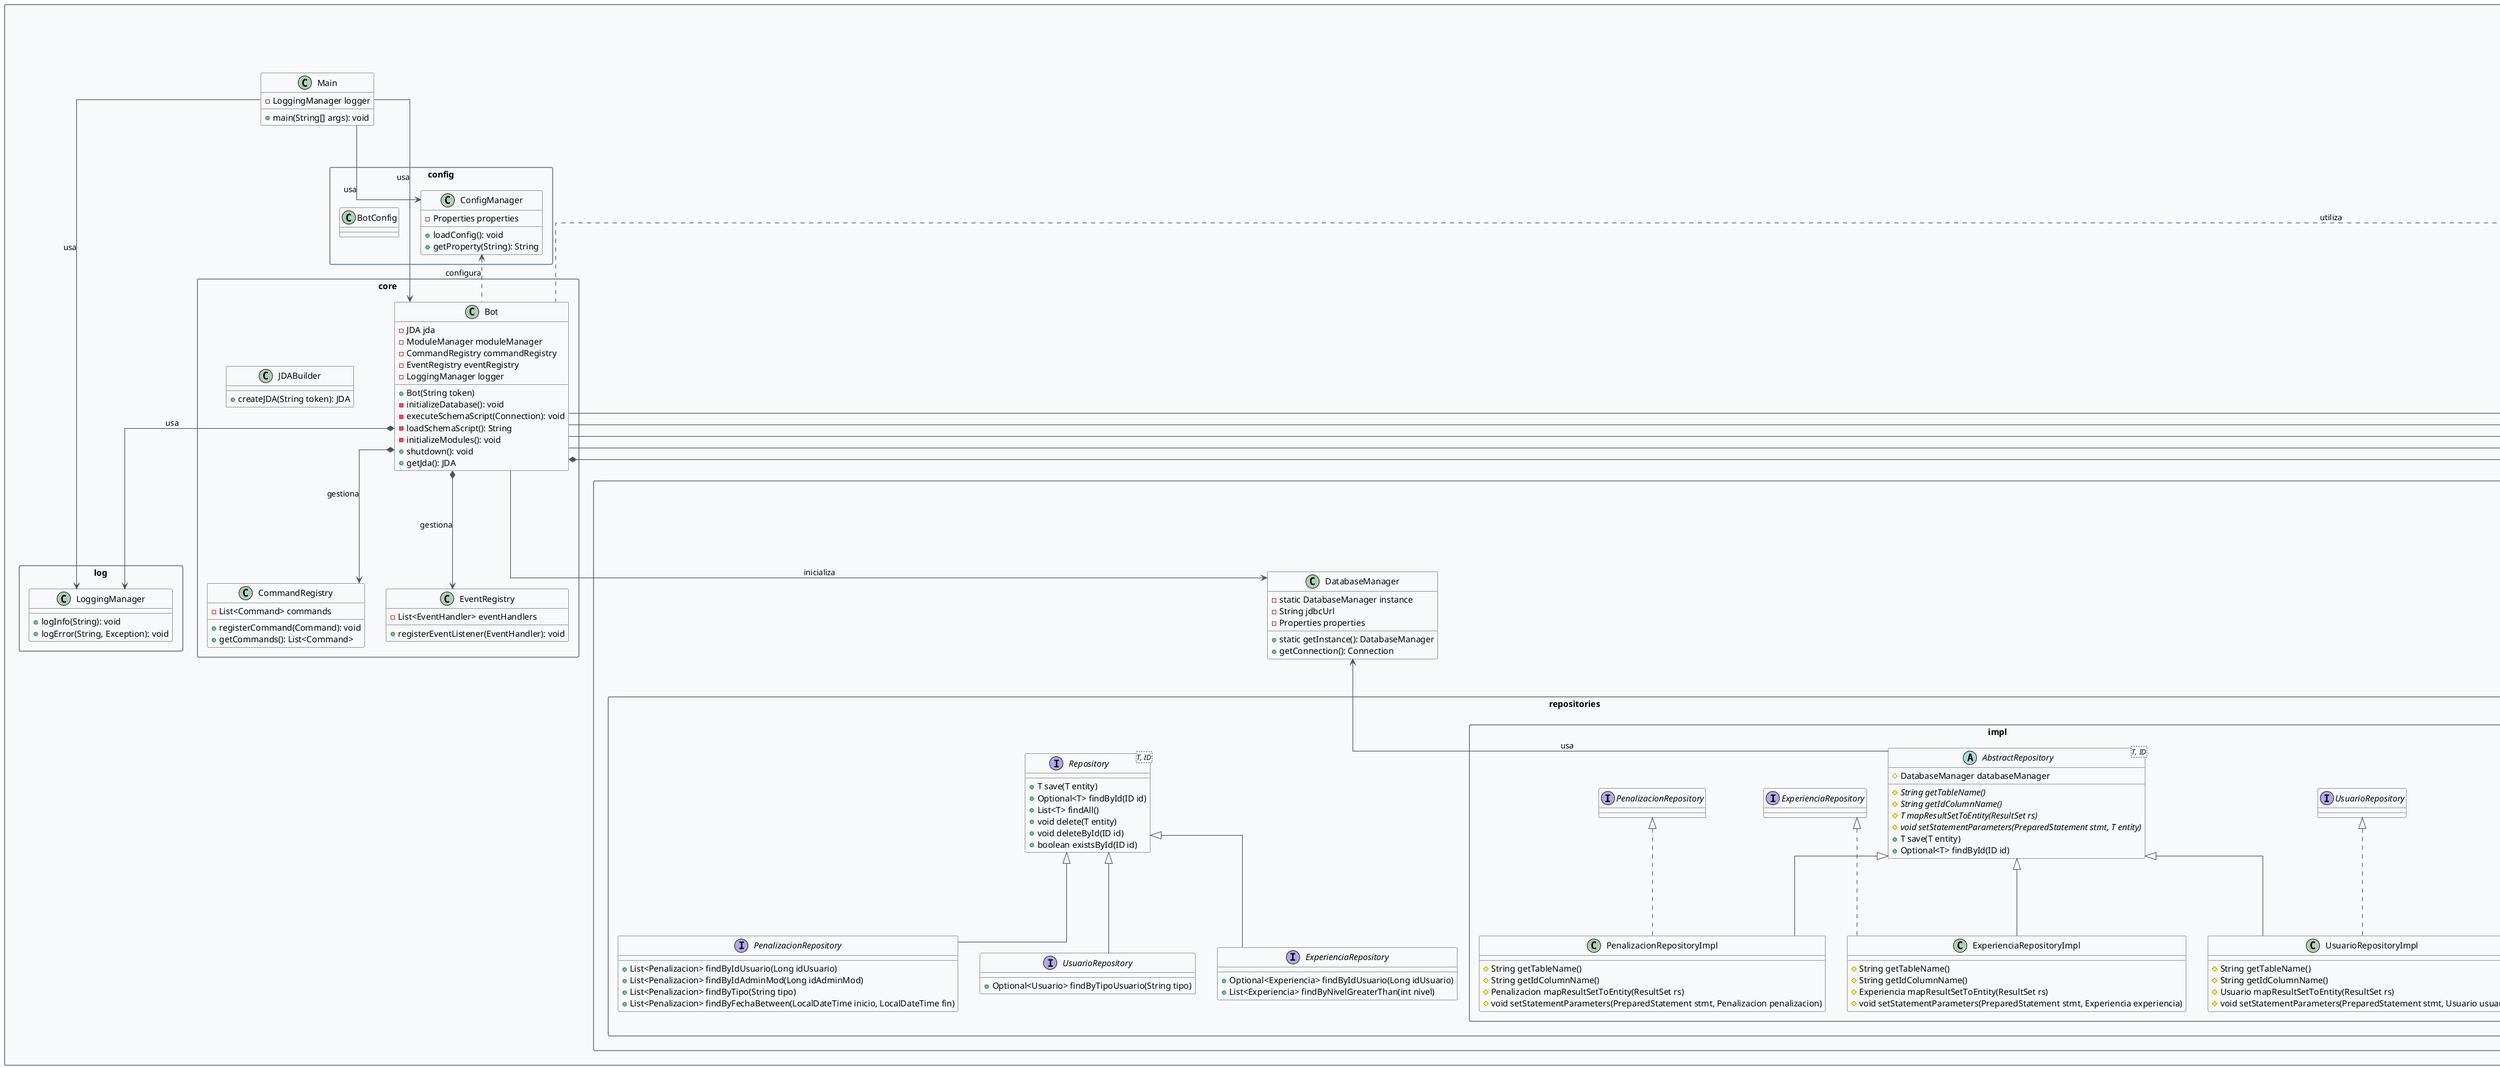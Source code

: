 @startuml "DiscordBot - Diagrama de Clases"

' Estilo general
skinparam componentStyle uml2
skinparam packageStyle rectangle
skinparam classBackgroundColor #F8F9FA
skinparam classBorderColor #343A40
skinparam packageBackgroundColor #F8F9FA
skinparam packageBorderColor #6C757D
skinparam arrowColor #495057
' líneas ortogonales
skinparam linetype ortho

' Paquete principal
package bot {
    class Main {
        -LoggingManager logger
        +main(String[] args): void
    }
}

' Paquete API - Interfaces base
package bot.api {
    interface Command {
        +execute(SlashCommandInteractionEvent): void
        +getSlash(): SlashCommandData
        +getName(): String
    }
    
    interface EventHandler {
        +handleEvent(GenericEvent): void
    }
    
    interface Module {
        ' Interfaz para futuros métodos de módulos
    }
}

' Paquete de configuración
package bot.config {
    class ConfigManager {
        -Properties properties
        +loadConfig(): void
        +getProperty(String): String
    }
    
    class BotConfig {
        ' Futura implementación
    }
}

' Paquete core - Componentes principales
package bot.core {
    class Bot {
        -JDA jda
        -ModuleManager moduleManager
        -CommandRegistry commandRegistry
        -EventRegistry eventRegistry
        -LoggingManager logger
        +Bot(String token)
        -initializeDatabase(): void
        -executeSchemaScript(Connection): void
        -loadSchemaScript(): String
        -initializeModules(): void
        +shutdown(): void
        +getJda(): JDA
    }
    
    class CommandRegistry {
        -List<Command> commands
        +registerCommand(Command): void
        +getCommands(): List<Command>
    }
    
    class EventRegistry {
        -List<EventHandler> eventHandlers
        +registerEventListener(EventHandler): void
    }
    
    class JDABuilder {
        +createJDA(String token): JDA
    }
}

' Paquete de gestión de comandos
package bot.commands {
    class ModuleManager {
        -Map<String, Module> modules
        +registerModule(String, Module): void
        +getModules(): Map<String, Module>
    }
}

' Paquetes de comandos específicos
package bot.commands.admin {
    class CreateRole implements Command
    class DeleteRole implements Command
}

package bot.commands.moderation {
    class Ban implements Command
    class Kick implements Command
    class Mute implements Command
    class PurgeCommand implements Command
    class Unban implements Command
}

package bot.commands.user {
    class Avatar implements Command {
        +execute(SlashCommandInteractionEvent): void
        +getSlash(): SlashCommandData
        +getName(): String
        -buildAvatarEmbed(String, String): MessageEmbed
        -buildBannerEmbed(String, String): MessageEmbed
    }

    class AIChat implements Command {
        -static final Logger LOGGER
        -static final String API_URL
        -static final String MODEL_NAME
        -static String apiKey
        -static final Map<String, List<Map<String, Object>>> chatSessions
        -static final HttpClient httpClient
        -static final Gson gson
        +AIChat()
        +execute(SlashCommandInteractionEvent): void
        +getSlash(): SlashCommandData
        +getName(): String
        +static sendMessageToThread(String, String): String
        -static enviarRespuestaFragmentada(ThreadChannel, String): void
        +static getChatSessions(): Map<String, List<Map<String, Object>>>
    }
}

' Paquete de base de datos
package bot.db {
    class DatabaseManager {
        -static DatabaseManager instance
        -String jdbcUrl
        -Properties properties
        +static getInstance(): DatabaseManager
        +getConnection(): Connection
    }
    
    ' Paquete de modelos
    package bot.db.models {
        class Usuario {
            -Long idUsuario
            -String tipoUsuario
            -Experiencia experiencia
            -List<Penalizacion> penalizaciones
            +getExperiencia(): Experiencia
            +addPenalizacion(Penalizacion): void
        }
        
        class Experiencia {
            -Long idExperiencia
            -Long idUsuario
            -int nivel
            -int puntosXp
            -Usuario usuario
            +aumentarExperiencia(int): boolean
            +subirNivel(): void
        }
        
        class Penalizacion {
            -Long idPenalizacion
            -Long idUsuario
            -Long idAdminMod
            -String tipo
            -LocalDateTime fecha
            -String razon
            -Duration duracion
            -Usuario usuario
            -Usuario adminMod
            +isActiva(): boolean
            +revocar(): void
        }
    }
    
    ' Paquete de repositorios
    package bot.db.repositories {
        interface Repository<T, ID> {
            +T save(T entity)
            +Optional<T> findById(ID id)
            +List<T> findAll()
            +void delete(T entity)
            +void deleteById(ID id)
            +boolean existsById(ID id)
        }
        
        interface UsuarioRepository extends Repository {
            +Optional<Usuario> findByTipoUsuario(String tipo)
        }
        
        interface ExperienciaRepository extends Repository {
            +Optional<Experiencia> findByIdUsuario(Long idUsuario)
            +List<Experiencia> findByNivelGreaterThan(int nivel)
        }
        
        interface PenalizacionRepository extends Repository {
            +List<Penalizacion> findByIdUsuario(Long idUsuario)
            +List<Penalizacion> findByIdAdminMod(Long idAdminMod)
            +List<Penalizacion> findByTipo(String tipo)
            +List<Penalizacion> findByFechaBetween(LocalDateTime inicio, LocalDateTime fin)
        }
        
        ' Implementaciones de repositorios
        package bot.db.repositories.impl {
            abstract class AbstractRepository<T, ID> {
                #DatabaseManager databaseManager
                #{abstract} String getTableName()
                #{abstract} String getIdColumnName()
                #{abstract} T mapResultSetToEntity(ResultSet rs)
                #{abstract} void setStatementParameters(PreparedStatement stmt, T entity)
                +T save(T entity)
                +Optional<T> findById(ID id)
            }
            
            class UsuarioRepositoryImpl extends AbstractRepository implements UsuarioRepository {
                #String getTableName()
                #String getIdColumnName()
                #Usuario mapResultSetToEntity(ResultSet rs)
                #void setStatementParameters(PreparedStatement stmt, Usuario usuario)
            }
            
            class ExperienciaRepositoryImpl extends AbstractRepository implements ExperienciaRepository {
                #String getTableName()
                #String getIdColumnName()
                #Experiencia mapResultSetToEntity(ResultSet rs)
                #void setStatementParameters(PreparedStatement stmt, Experiencia experiencia)
            }
            
            class PenalizacionRepositoryImpl extends AbstractRepository implements PenalizacionRepository {
                #String getTableName()
                #String getIdColumnName()
                #Penalizacion mapResultSetToEntity(ResultSet rs)
                #void setStatementParameters(PreparedStatement stmt, Penalizacion penalizacion)
            }
        }
    }
    
    ' Paquete de servicios
    package bot.db.services {
        interface Service<T, ID> {
            +T save(T entity)
            +Optional<T> findById(ID id)
            +List<T> findAll()
            +void delete(T entity)
            +void deleteById(ID id)
            +boolean existsById(ID id)
        }
        
        interface UsuarioService extends Service {
            +findByIdUsuario(String): Usuario
            +findByTipoUsuario(TipoUsuario): List<Usuario>
            +actualizarExperiencia(String, int): boolean
            +agregarPenalizacion(String, Penalizacion): boolean
        }
        
        interface ExperienciaService extends Service {
            +findByIdUsuario(String): Experiencia
            +findByNivel(int): List<Experiencia>
            +aumentarExperiencia(String, int): boolean
            +subirNivel(String): boolean
        }
        
        interface PenalizacionService extends Service {
            +findByIdUsuario(Long): List<Penalizacion>
            +findByIdAdminMod(Long): List<Penalizacion>
            +findByTipo(String): List<Penalizacion>
            +findByFechaBetween(LocalDateTime, LocalDateTime): List<Penalizacion>
            +tienePenalizacionActiva(Long, String): boolean
            +revocarPenalizacion(Long, Long): void
        }
        
        ' Implementaciones de servicios
        package bot.db.services.impl {
            abstract class AbstractService<T, ID> {
                #Repository<T, ID> repository
                +T save(T entity)
                +Optional<T> findById(ID id)
                +List<T> findAll()
                +void delete(T entity)
                +void deleteById(ID id)
                +boolean existsById(ID id)
            }
            
            class UsuarioServiceImpl extends AbstractService implements UsuarioService {
                -UsuarioRepository usuarioRepository
                +findByIdUsuario(String): Usuario
                +findByTipoUsuario(TipoUsuario): List<Usuario>
                +actualizarExperiencia(String, int): boolean
                +agregarPenalizacion(String, Penalizacion): boolean
            }
            
            class ExperienciaServiceImpl extends AbstractService implements ExperienciaService {
                -ExperienciaRepository experienciaRepository
                +findByIdUsuario(String): Experiencia
                +findByNivel(int): List<Experiencia>
                +aumentarExperiencia(String, int): boolean
                +subirNivel(String): boolean
            }
            
            class PenalizacionServiceImpl extends AbstractService implements PenalizacionService {
                -PenalizacionRepository penalizacionRepository
                +findByIdUsuario(Long): List<Penalizacion>
                +findByIdAdminMod(Long): List<Penalizacion>
                +findByTipo(String): List<Penalizacion>
                +findByFechaBetween(LocalDateTime, LocalDateTime): List<Penalizacion>
                +tienePenalizacionActiva(Long, String): boolean
                +revocarPenalizacion(Long, Long): void
            }
        }
    }
    
    ' Paquete de controladores
    package bot.db.controllers {
        abstract class Controller<T, ID> {
            #Service<T, ID> service
            +T save(T entity)
            +Optional<T> findById(ID id)
            +List<T> findAll()
            +void delete(T entity)
            +void deleteById(ID id)
            +boolean existsById(ID id)
        }
        
        class UsuarioController extends Controller {
            -UsuarioService usuarioService
        }
        
        class ExperienciaController extends Controller {
            -ExperienciaService experienciaService
        }
        
        class PenalizacionController extends Controller {
            -PenalizacionService penalizacionService
            +buscarPorIdUsuario(Long): List<Penalizacion>
            +buscarPorIdAdminMod(Long): List<Penalizacion>
            +buscarPorTipo(String): List<Penalizacion>
            +buscarPorRangoFechas(LocalDateTime, LocalDateTime): List<Penalizacion>
            +verificarPenalizacionActiva(Long, String): boolean
            +revocarPenalizacion(Long, Long): void
        }
    }
}

' Paquete de eventos
package bot.events {
    class EventListener {
        #boolean isCommandEnabled
        +setCommandEnabled(boolean)
        +isCommandEnabled(): boolean
        +onMessageReceived(MessageReceivedEvent)
        +onMessageReactionAdd(MessageReactionAddEvent)
    }
}

package bot.listeners {
    class AIChatThreadListener extends ListenerAdapter {
        -static final Logger LOGGER
        +onMessageReceived(MessageReceivedEvent): void
        -enviarRespuestaFragmentada(ThreadChannel, String): void
    }
}

' Paquete de logging
package bot.log {
    class LoggingManager {
        +logInfo(String): void
        +logError(String, Exception): void
    }
}

' Paquete de módulos
package bot.modules {
    abstract class CommandManager extends EventListener {
        #List<Command> commands
        +getSlash(): List<SlashCommandData>
        +getCommands(): List<Command>
        +addCommand(Command): void
        +{abstract} supportsCommand(Command): boolean
    }
    
    package bot.modules.admin {
        class AdminCommands extends CommandManager {
            +supportsCommand(Command): boolean
        }
    }
    
    package bot.modules.mod {
        class ModCommands extends CommandManager {
            +supportsCommand(Command): boolean
        }
    }
    
    package bot.modules.user {
        class UserCommands extends CommandManager {
            +supportsCommand(Command): boolean
        }
    }
}

' Paquete de utilidades
package bot.utils {
    class Utils {
        +{static} isValidUserId(String): boolean
        +{static} formatPenaltyMessage(String, String): String
        +{static} formatDuration(long): String
    }
}

' Relaciones entre clases principales
Main --> Bot: usa
Main --> ConfigManager: usa
Main --> LoggingManager: usa

Bot *--> ModuleManager: gestiona
Bot *--> CommandRegistry: gestiona
Bot *--> EventRegistry: gestiona
Bot *--> LoggingManager: usa
Bot --> DatabaseManager: inicializa
Bot --> AdminCommands: registra
Bot --> ModCommands: registra
Bot --> UserCommands: registra

' Relaciones en base de datos
DatabaseManager <-- AbstractRepository: usa

' Relaciones entre modelos
Usuario "1" *-- "1" Experiencia: tiene
Usuario "1" *-- "n" Penalizacion: tiene
Penalizacion "n" -- "1" Usuario: aplicada a
Penalizacion "n" -- "1" Usuario: aplicada por

' Relaciones en servicios y repositorios
UsuarioServiceImpl --> UsuarioRepository: usa
ExperienciaServiceImpl --> ExperienciaRepository: usa
PenalizacionServiceImpl --> PenalizacionRepository: usa

' Relaciones en controladores
UsuarioController --> UsuarioService: usa
ExperienciaController --> ExperienciaService: usa
PenalizacionController --> PenalizacionService: usa

' Relaciones de módulos y comandos
ModuleManager o-- Module: gestiona
CommandManager o-- Command: gestiona

AdminCommands o-- CreateRole: contiene
AdminCommands o-- DeleteRole: contiene
ModCommands o-- Ban: contiene
ModCommands o-- Kick: contiene
ModCommands o-- Mute: contiene
ModCommands o-- PurgeCommand: contiene
ModCommands o-- Unban: contiene
UserCommands o-- Avatar: contiene

' Relaciones adicionales
ConfigManager <.. Bot: configura
Utils <.. CommandManager: utiliza
Utils <.. Bot: utiliza

' Relaciones para el sistema de chat con IA
AIChatThreadListener --> AIChat: usa los métodos de
Bot --> AIChatThreadListener: registra
UserCommands o-- AIChat: contiene

@enduml